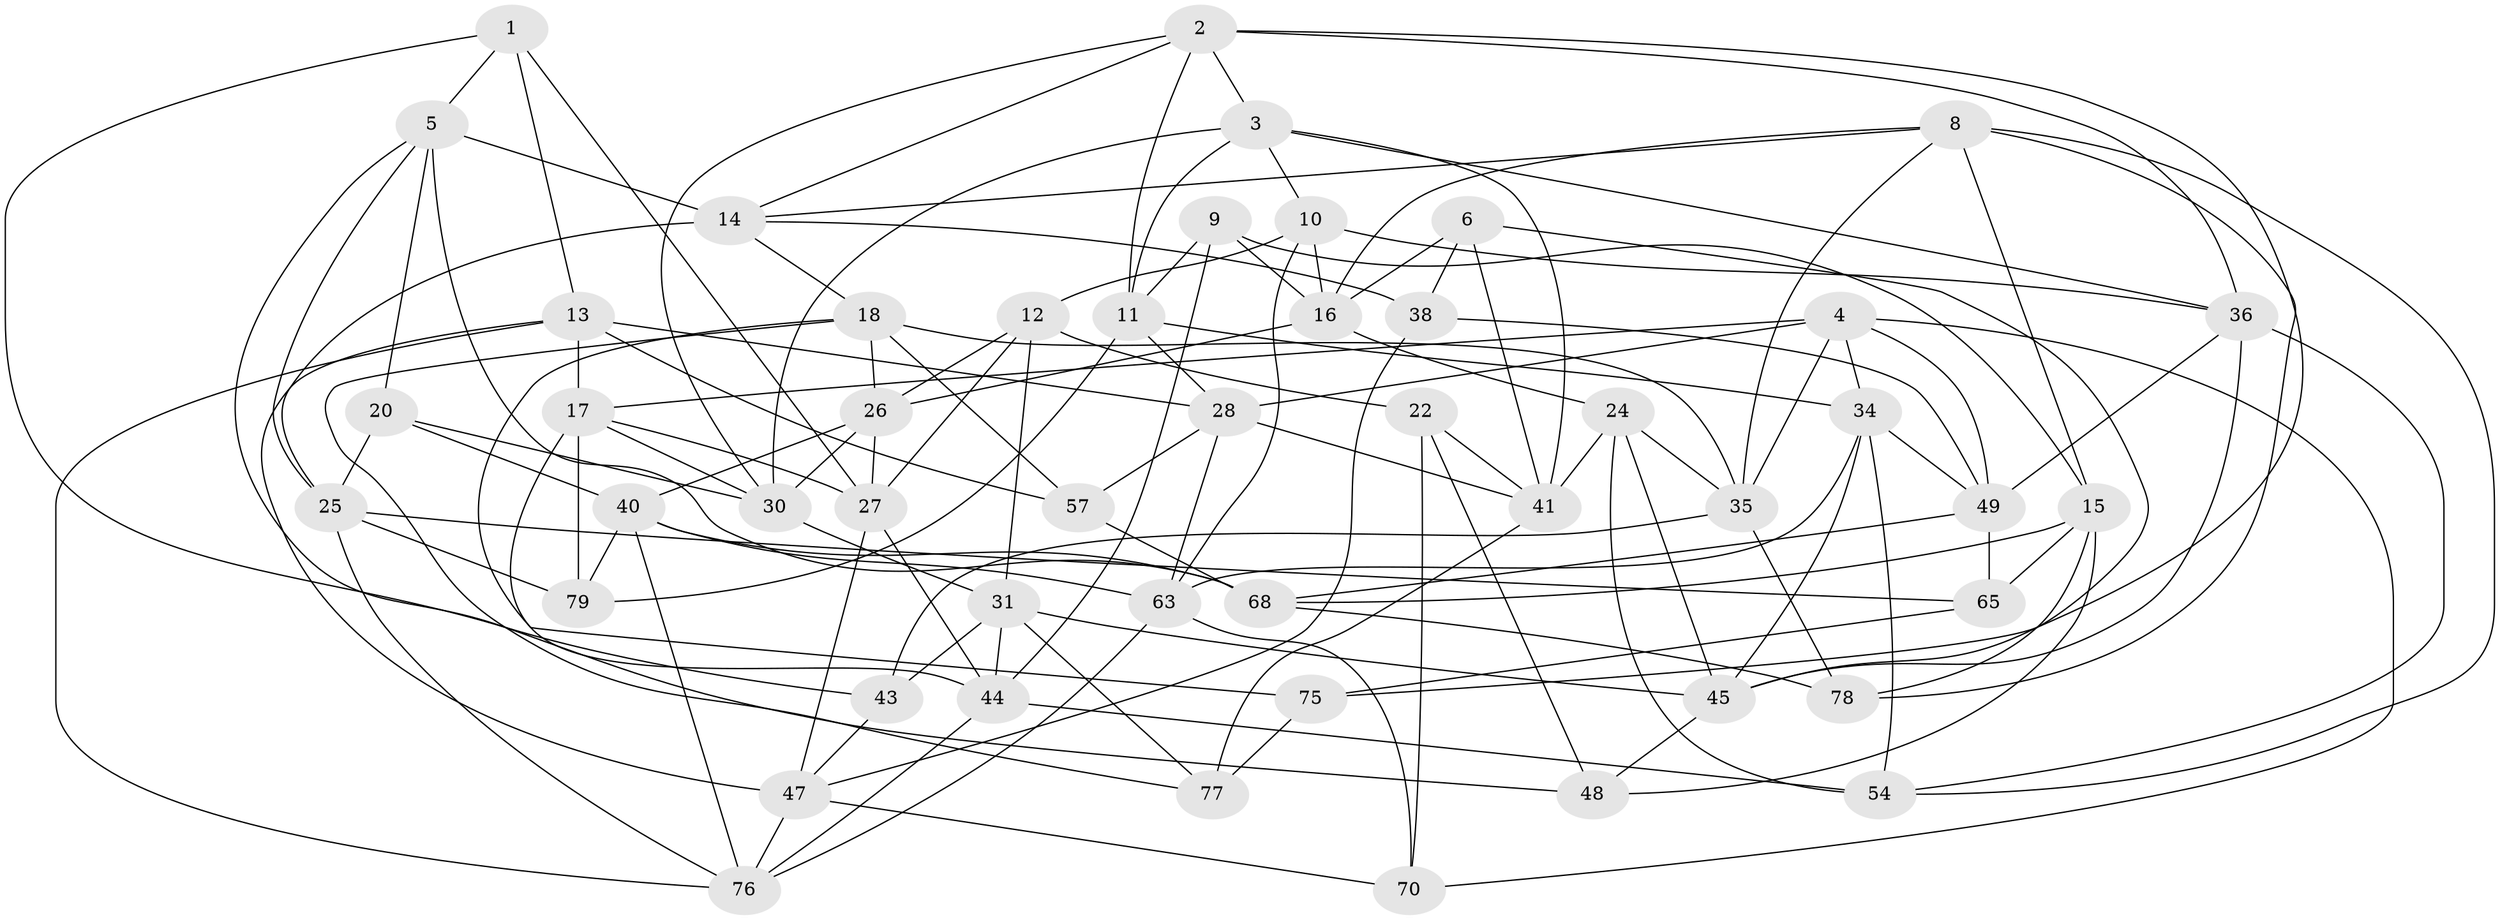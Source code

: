 // Generated by graph-tools (version 1.1) at 2025/52/02/27/25 19:52:31]
// undirected, 49 vertices, 130 edges
graph export_dot {
graph [start="1"]
  node [color=gray90,style=filled];
  1;
  2 [super="+61"];
  3 [super="+60"];
  4 [super="+80"];
  5 [super="+7"];
  6;
  8 [super="+23"];
  9;
  10 [super="+69"];
  11 [super="+33"];
  12 [super="+55"];
  13 [super="+81"];
  14 [super="+21"];
  15 [super="+72"];
  16 [super="+53"];
  17 [super="+59"];
  18 [super="+19"];
  20;
  22;
  24 [super="+29"];
  25 [super="+32"];
  26 [super="+73"];
  27 [super="+39"];
  28 [super="+56"];
  30 [super="+37"];
  31 [super="+67"];
  34 [super="+51"];
  35 [super="+42"];
  36 [super="+58"];
  38;
  40 [super="+64"];
  41 [super="+83"];
  43;
  44 [super="+71"];
  45 [super="+46"];
  47 [super="+52"];
  48;
  49 [super="+50"];
  54 [super="+62"];
  57;
  63 [super="+66"];
  65;
  68 [super="+74"];
  70;
  75;
  76 [super="+82"];
  77;
  78;
  79;
  1 -- 43;
  1 -- 27;
  1 -- 5;
  1 -- 13;
  2 -- 75;
  2 -- 11;
  2 -- 36;
  2 -- 3;
  2 -- 14;
  2 -- 30;
  3 -- 30;
  3 -- 11;
  3 -- 41;
  3 -- 10;
  3 -- 36;
  4 -- 17;
  4 -- 70;
  4 -- 49;
  4 -- 28;
  4 -- 35;
  4 -- 34;
  5 -- 20;
  5 -- 25;
  5 -- 48;
  5 -- 14;
  5 -- 68;
  6 -- 38;
  6 -- 16;
  6 -- 41;
  6 -- 45;
  8 -- 16;
  8 -- 78;
  8 -- 14;
  8 -- 35;
  8 -- 54;
  8 -- 15;
  9 -- 11;
  9 -- 15;
  9 -- 16;
  9 -- 44;
  10 -- 12 [weight=2];
  10 -- 63;
  10 -- 36;
  10 -- 16;
  11 -- 34;
  11 -- 79;
  11 -- 28;
  12 -- 27;
  12 -- 26;
  12 -- 22;
  12 -- 31;
  13 -- 57;
  13 -- 76;
  13 -- 47;
  13 -- 28;
  13 -- 17;
  14 -- 38;
  14 -- 25;
  14 -- 18;
  15 -- 78;
  15 -- 68;
  15 -- 48;
  15 -- 65;
  16 -- 24;
  16 -- 26;
  17 -- 79;
  17 -- 27;
  17 -- 30;
  17 -- 44;
  18 -- 77;
  18 -- 57;
  18 -- 75;
  18 -- 26;
  18 -- 35;
  20 -- 30;
  20 -- 25;
  20 -- 40;
  22 -- 48;
  22 -- 70;
  22 -- 41;
  24 -- 54 [weight=2];
  24 -- 41;
  24 -- 35;
  24 -- 45;
  25 -- 76;
  25 -- 65;
  25 -- 79;
  26 -- 30;
  26 -- 40;
  26 -- 27;
  27 -- 44;
  27 -- 47;
  28 -- 57;
  28 -- 41;
  28 -- 63;
  30 -- 31;
  31 -- 77;
  31 -- 44;
  31 -- 43;
  31 -- 45;
  34 -- 49;
  34 -- 54;
  34 -- 45;
  34 -- 63;
  35 -- 43;
  35 -- 78;
  36 -- 54;
  36 -- 49;
  36 -- 45;
  38 -- 49;
  38 -- 47;
  40 -- 68;
  40 -- 63;
  40 -- 79;
  40 -- 76;
  41 -- 77;
  43 -- 47;
  44 -- 54;
  44 -- 76;
  45 -- 48;
  47 -- 70;
  47 -- 76;
  49 -- 65;
  49 -- 68;
  57 -- 68;
  63 -- 70;
  63 -- 76;
  65 -- 75;
  68 -- 78;
  75 -- 77;
}
